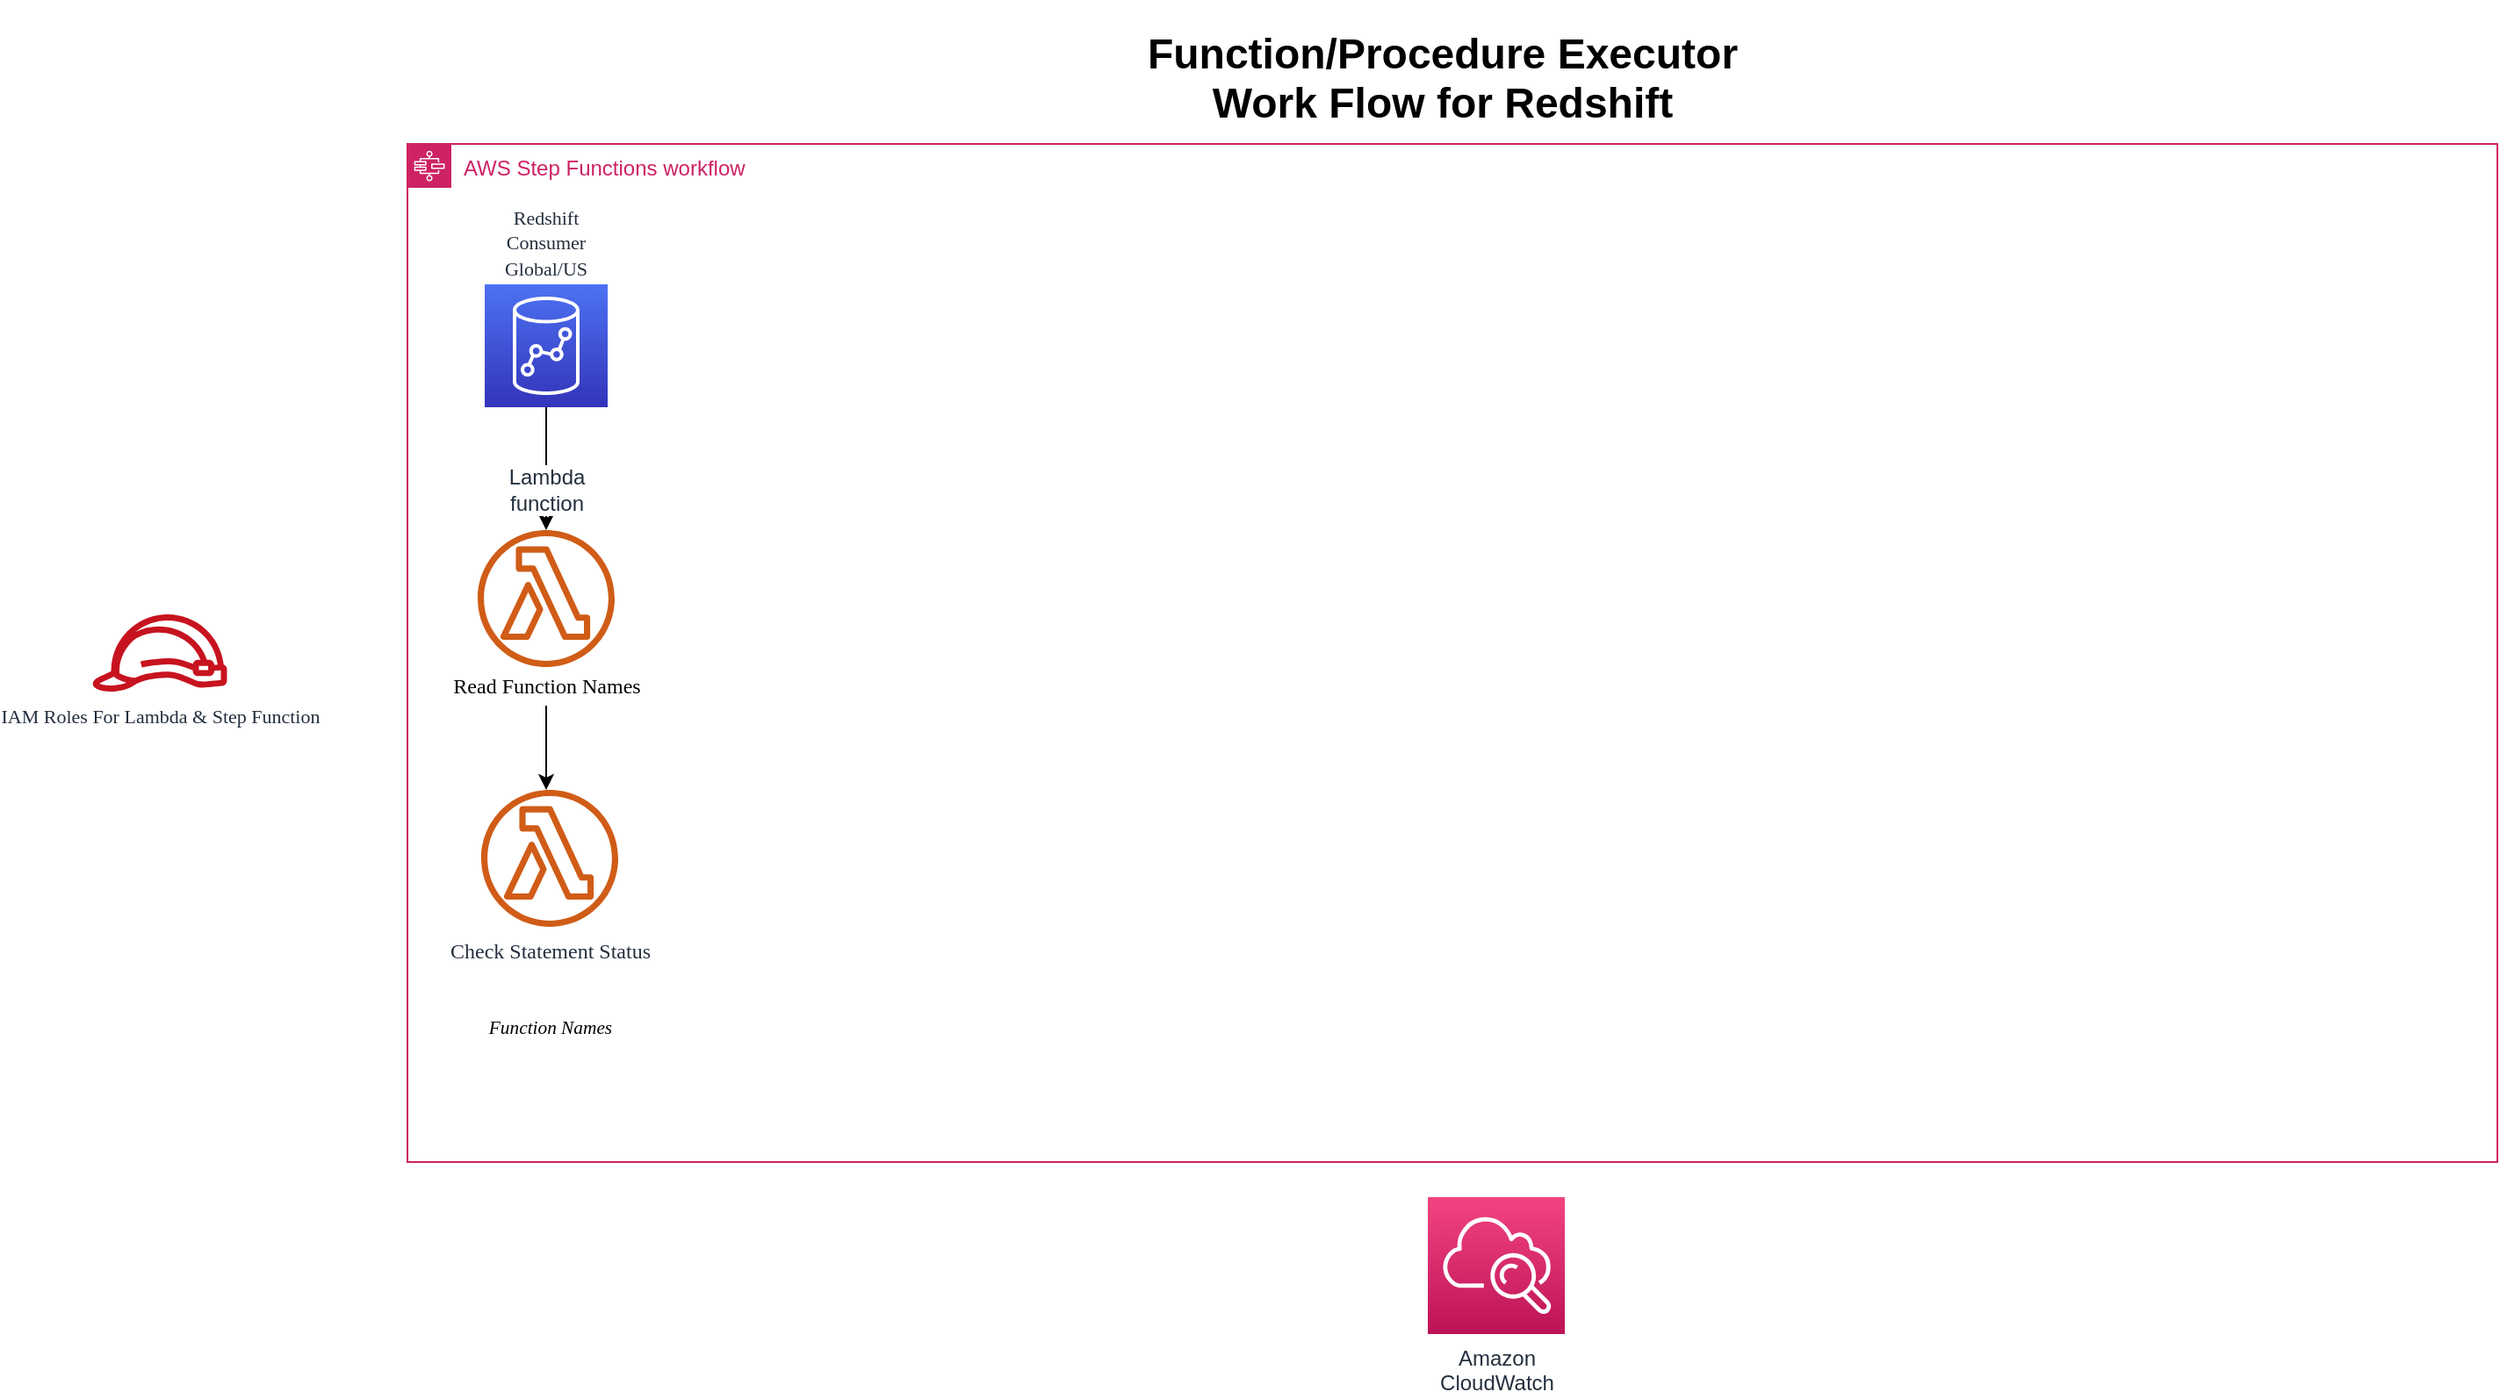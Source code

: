 <mxfile version="20.8.14" type="github">
  <diagram id="Ht1M8jgEwFfnCIfOTk4-" name="Page-1">
    <mxGraphModel dx="1776" dy="1161" grid="1" gridSize="10" guides="1" tooltips="1" connect="1" arrows="1" fold="1" page="1" pageScale="1" pageWidth="1169" pageHeight="827" math="0" shadow="0">
      <root>
        <mxCell id="0" />
        <mxCell id="1" parent="0" />
        <mxCell id="UEzPUAAOIrF-is8g5C7q-121" value="Amazon&lt;br&gt;CloudWatch&lt;br&gt;" style="outlineConnect=0;fontColor=#232F3E;gradientColor=#F34482;gradientDirection=north;fillColor=#BC1356;strokeColor=#ffffff;dashed=0;verticalLabelPosition=bottom;verticalAlign=top;align=center;html=1;fontSize=12;fontStyle=0;aspect=fixed;shape=mxgraph.aws4.resourceIcon;resIcon=mxgraph.aws4.cloudwatch;labelBackgroundColor=#ffffff;" parent="1" vertex="1">
          <mxGeometry x="461.0" y="90" width="78" height="78" as="geometry" />
        </mxCell>
        <mxCell id="UEzPUAAOIrF-is8g5C7q-122" value="&lt;font face=&quot;Verdana&quot; style=&quot;font-size: 11px;&quot;&gt;IAM Roles For Lambda &amp;amp; Step Function&lt;/font&gt;" style="outlineConnect=0;fontColor=#232F3E;gradientColor=none;fillColor=#C7131F;strokeColor=none;dashed=0;verticalLabelPosition=bottom;verticalAlign=top;align=center;html=1;fontSize=12;fontStyle=0;aspect=fixed;pointerEvents=1;shape=mxgraph.aws4.role;labelBackgroundColor=#ffffff;" parent="1" vertex="1">
          <mxGeometry x="-300.0" y="-242" width="78" height="44" as="geometry" />
        </mxCell>
        <mxCell id="chf6z7MR7famHuNtZKf4-3" value="AWS Step Functions workflow" style="points=[[0,0],[0.25,0],[0.5,0],[0.75,0],[1,0],[1,0.25],[1,0.5],[1,0.75],[1,1],[0.75,1],[0.5,1],[0.25,1],[0,1],[0,0.75],[0,0.5],[0,0.25]];outlineConnect=0;gradientColor=none;html=1;whiteSpace=wrap;fontSize=12;fontStyle=0;container=1;pointerEvents=0;collapsible=0;recursiveResize=0;shape=mxgraph.aws4.group;grIcon=mxgraph.aws4.group_aws_step_functions_workflow;strokeColor=#CD2264;fillColor=none;verticalAlign=top;align=left;spacingLeft=30;fontColor=#CD2264;dashed=0;" vertex="1" parent="1">
          <mxGeometry x="-120" y="-510" width="1190" height="580" as="geometry" />
        </mxCell>
        <mxCell id="chf6z7MR7famHuNtZKf4-16" value="" style="edgeStyle=orthogonalEdgeStyle;rounded=0;orthogonalLoop=1;jettySize=auto;html=1;fontFamily=Verdana;fontSize=12;" edge="1" parent="chf6z7MR7famHuNtZKf4-3" source="chf6z7MR7famHuNtZKf4-1" target="UEzPUAAOIrF-is8g5C7q-115">
          <mxGeometry relative="1" as="geometry" />
        </mxCell>
        <mxCell id="chf6z7MR7famHuNtZKf4-1" value="&lt;font style=&quot;font-size: 11px;&quot;&gt;Redshift Consumer Global/US&lt;/font&gt;" style="sketch=0;points=[[0,0,0],[0.25,0,0],[0.5,0,0],[0.75,0,0],[1,0,0],[0,1,0],[0.25,1,0],[0.5,1,0],[0.75,1,0],[1,1,0],[0,0.25,0],[0,0.5,0],[0,0.75,0],[1,0.25,0],[1,0.5,0],[1,0.75,0]];outlineConnect=0;fontColor=#232F3E;gradientColor=#4D72F3;gradientDirection=north;fillColor=#3334B9;strokeColor=#ffffff;dashed=0;verticalLabelPosition=top;verticalAlign=bottom;align=center;fontSize=12;fontStyle=0;aspect=fixed;shape=mxgraph.aws4.resourceIcon;resIcon=mxgraph.aws4.redshift;whiteSpace=wrap;html=1;labelBorderColor=none;labelBackgroundColor=none;fontFamily=Verdana;horizontal=1;labelPosition=center;" vertex="1" parent="chf6z7MR7famHuNtZKf4-3">
          <mxGeometry x="44" y="80" width="70" height="70" as="geometry" />
        </mxCell>
        <mxCell id="chf6z7MR7famHuNtZKf4-10" value="&lt;p style=&quot;margin-top: 0pt; margin-bottom: 0pt; margin-left: 0in; direction: ltr; unicode-bidi: embed; word-break: normal;&quot;&gt;&lt;font face=&quot;Verdana&quot;&gt;Check Statement Status&lt;/font&gt;&lt;/p&gt;&lt;br/&gt;&lt;br/&gt;&lt;p style=&quot;margin-top: 0pt; margin-bottom: 0pt; margin-left: 0in; direction: ltr; unicode-bidi: embed; word-break: normal;&quot;&gt;&lt;span style=&quot;font-size: 8pt; color: black; font-style: italic;&quot;&gt;&lt;font face=&quot;Verdana&quot;&gt;Function Names&lt;/font&gt;&lt;/span&gt;&lt;/p&gt;" style="outlineConnect=0;fontColor=#232F3E;gradientColor=none;fillColor=#D05C17;strokeColor=none;dashed=0;verticalLabelPosition=bottom;verticalAlign=top;align=center;html=1;fontSize=12;fontStyle=0;aspect=fixed;pointerEvents=1;shape=mxgraph.aws4.lambda_function;labelBackgroundColor=#ffffff;" vertex="1" parent="chf6z7MR7famHuNtZKf4-3">
          <mxGeometry x="42" y="368" width="78" height="78" as="geometry" />
        </mxCell>
        <mxCell id="chf6z7MR7famHuNtZKf4-15" value="" style="edgeStyle=orthogonalEdgeStyle;rounded=0;orthogonalLoop=1;jettySize=auto;html=1;fontFamily=Verdana;fontSize=12;" edge="1" parent="chf6z7MR7famHuNtZKf4-3" source="chf6z7MR7famHuNtZKf4-12" target="chf6z7MR7famHuNtZKf4-10">
          <mxGeometry relative="1" as="geometry">
            <Array as="points">
              <mxPoint x="79" y="340" />
              <mxPoint x="79" y="340" />
            </Array>
          </mxGeometry>
        </mxCell>
        <mxCell id="chf6z7MR7famHuNtZKf4-12" value="Read Function Names" style="text;strokeColor=none;align=center;fillColor=none;verticalAlign=middle;rounded=0;fontSize=12;fontFamily=Verdana;html=1;" vertex="1" parent="chf6z7MR7famHuNtZKf4-3">
          <mxGeometry x="9" y="298" width="140" height="22" as="geometry" />
        </mxCell>
        <mxCell id="UEzPUAAOIrF-is8g5C7q-115" value="Lambda&lt;br&gt;function" style="outlineConnect=0;fontColor=#232F3E;gradientColor=none;fillColor=#D05C17;strokeColor=none;dashed=0;verticalLabelPosition=top;verticalAlign=bottom;align=center;html=1;fontSize=12;fontStyle=0;aspect=fixed;pointerEvents=1;shape=mxgraph.aws4.lambda_function;labelBackgroundColor=#ffffff;labelPosition=center;spacingTop=3;spacingBottom=6;" parent="chf6z7MR7famHuNtZKf4-3" vertex="1">
          <mxGeometry x="40" y="220" width="78" height="78" as="geometry" />
        </mxCell>
        <mxCell id="chf6z7MR7famHuNtZKf4-6" value="&lt;h1&gt;&lt;b&gt;Function/Procedure Executor Work Flow for Redshift&lt;/b&gt;&lt;/h1&gt;&lt;div&gt;&lt;b&gt;&lt;br&gt;&lt;/b&gt;&lt;/div&gt;" style="text;strokeColor=none;align=center;fillColor=none;html=1;verticalAlign=middle;whiteSpace=wrap;rounded=0;" vertex="1" parent="1">
          <mxGeometry x="291.5" y="-570" width="355" height="60" as="geometry" />
        </mxCell>
      </root>
    </mxGraphModel>
  </diagram>
</mxfile>
